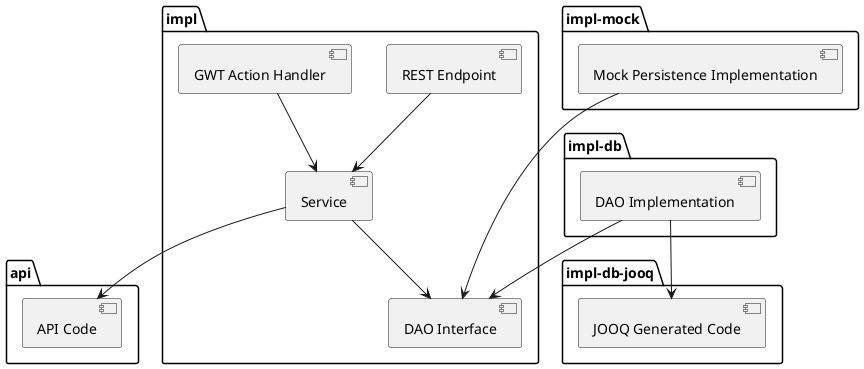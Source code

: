 @startuml

package "api" {
[API Code]
}

package "impl" {
[REST Endpoint]
[GWT Action Handler]
[Service]
[DAO Interface]
}

package "impl-db" {
[DAO Implementation]
}

package "impl-db-jooq" {
[JOOQ Generated Code]
}

package "impl-mock" {
[Mock Persistence Implementation]
}

[Service] --> [API Code]
[REST Endpoint] --> [Service]
[GWT Action Handler] --> [Service]
[Service] --> [DAO Interface]
[DAO Implementation] --> [DAO Interface]
[DAO Implementation] --> [JOOQ Generated Code]
[Mock Persistence Implementation] ---> [DAO Interface]

@enduml